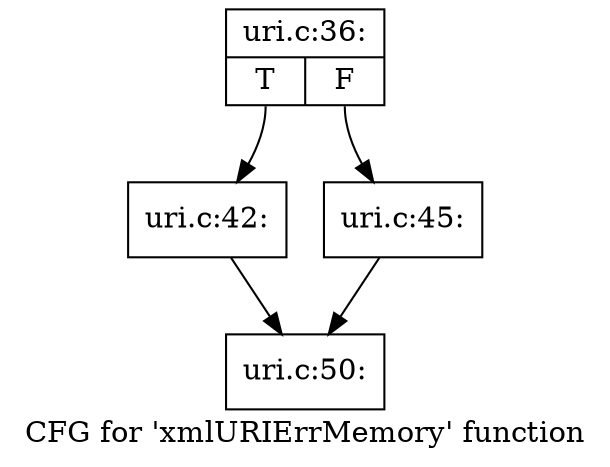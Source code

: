 digraph "CFG for 'xmlURIErrMemory' function" {
	label="CFG for 'xmlURIErrMemory' function";

	Node0x49acdc0 [shape=record,label="{uri.c:36:|{<s0>T|<s1>F}}"];
	Node0x49acdc0:s0 -> Node0x49b2070;
	Node0x49acdc0:s1 -> Node0x49b2110;
	Node0x49b2070 [shape=record,label="{uri.c:42:}"];
	Node0x49b2070 -> Node0x49b20c0;
	Node0x49b2110 [shape=record,label="{uri.c:45:}"];
	Node0x49b2110 -> Node0x49b20c0;
	Node0x49b20c0 [shape=record,label="{uri.c:50:}"];
}
